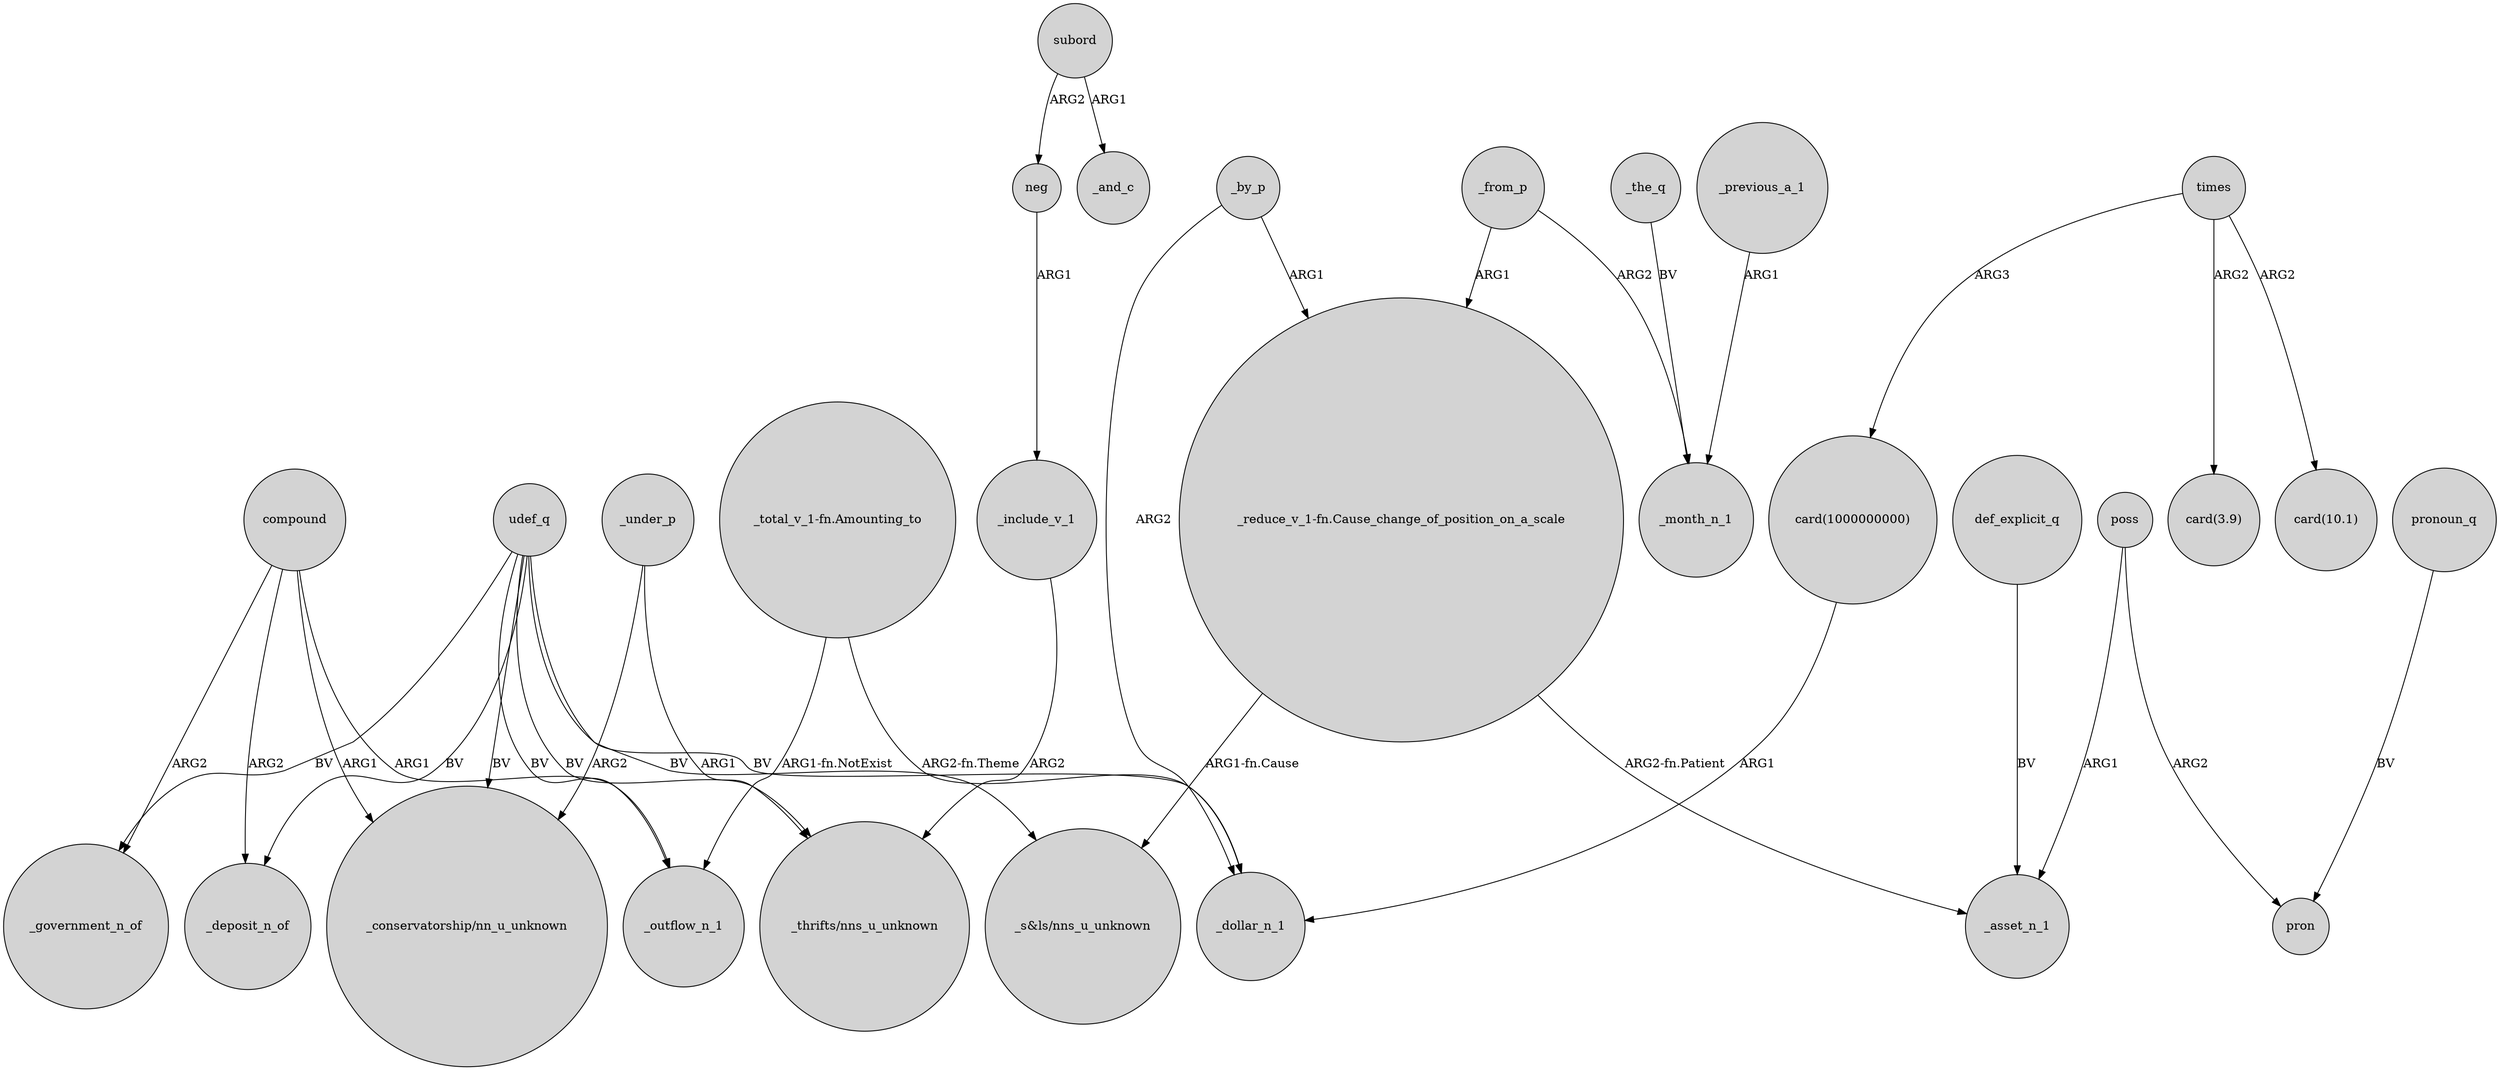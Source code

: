 digraph {
	node [shape=circle style=filled]
	compound -> _outflow_n_1 [label=ARG1]
	_by_p -> "_reduce_v_1-fn.Cause_change_of_position_on_a_scale" [label=ARG1]
	def_explicit_q -> _asset_n_1 [label=BV]
	poss -> pron [label=ARG2]
	compound -> _government_n_of [label=ARG2]
	udef_q -> _government_n_of [label=BV]
	udef_q -> "_thrifts/nns_u_unknown" [label=BV]
	times -> "card(3.9)" [label=ARG2]
	udef_q -> _outflow_n_1 [label=BV]
	"_reduce_v_1-fn.Cause_change_of_position_on_a_scale" -> _asset_n_1 [label="ARG2-fn.Patient"]
	_include_v_1 -> "_thrifts/nns_u_unknown" [label=ARG2]
	_under_p -> "_thrifts/nns_u_unknown" [label=ARG1]
	compound -> "_conservatorship/nn_u_unknown" [label=ARG1]
	times -> "card(10.1)" [label=ARG2]
	times -> "card(1000000000)" [label=ARG3]
	compound -> _deposit_n_of [label=ARG2]
	udef_q -> "_conservatorship/nn_u_unknown" [label=BV]
	pronoun_q -> pron [label=BV]
	subord -> _and_c [label=ARG1]
	_the_q -> _month_n_1 [label=BV]
	udef_q -> _deposit_n_of [label=BV]
	_by_p -> _dollar_n_1 [label=ARG2]
	udef_q -> "_s&ls/nns_u_unknown" [label=BV]
	_from_p -> "_reduce_v_1-fn.Cause_change_of_position_on_a_scale" [label=ARG1]
	_under_p -> "_conservatorship/nn_u_unknown" [label=ARG2]
	_from_p -> _month_n_1 [label=ARG2]
	_previous_a_1 -> _month_n_1 [label=ARG1]
	poss -> _asset_n_1 [label=ARG1]
	"card(1000000000)" -> _dollar_n_1 [label=ARG1]
	"_reduce_v_1-fn.Cause_change_of_position_on_a_scale" -> "_s&ls/nns_u_unknown" [label="ARG1-fn.Cause"]
	"_total_v_1-fn.Amounting_to" -> _dollar_n_1 [label="ARG2-fn.Theme"]
	neg -> _include_v_1 [label=ARG1]
	udef_q -> _dollar_n_1 [label=BV]
	"_total_v_1-fn.Amounting_to" -> _outflow_n_1 [label="ARG1-fn.NotExist"]
	subord -> neg [label=ARG2]
}
